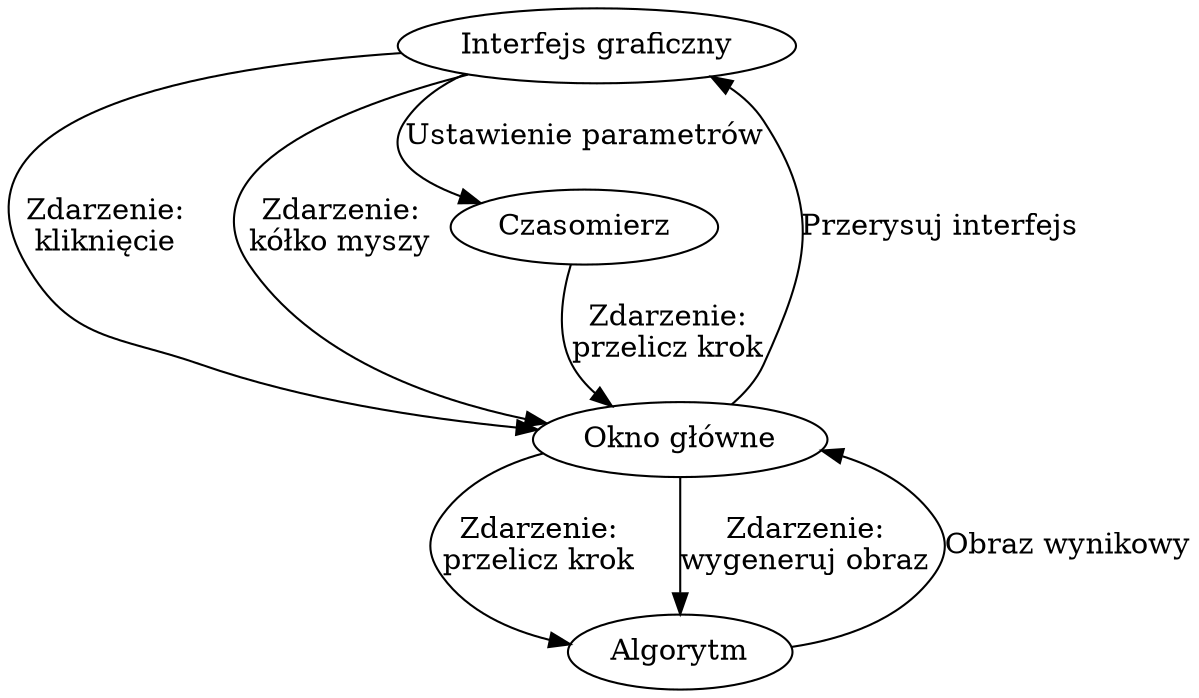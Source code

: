 digraph G {
margin=0
//	rankdir=LR;
	"Interfejs graficzny" -> "Okno główne" [label="Zdarzenie:\nkliknięcie"]
	"Okno główne" -> "Interfejs graficzny" [label="Przerysuj interfejs", weight=3]
	
	"Interfejs graficzny" -> "Okno główne" [label="Zdarzenie:\nkółko myszy"]
	"Interfejs graficzny" -> "Czasomierz" [label="Ustawienie parametrów"]
	"Czasomierz" -> "Okno główne" [label="Zdarzenie:\nprzelicz krok"]
	"Okno główne" -> "Algorytm" [label="Zdarzenie:\nprzelicz krok"]
	"Okno główne" -> "Algorytm" [label="Zdarzenie:\nwygeneruj obraz"]
	"Algorytm" -> "Okno główne" [label="Obraz wynikowy"]

	
}
